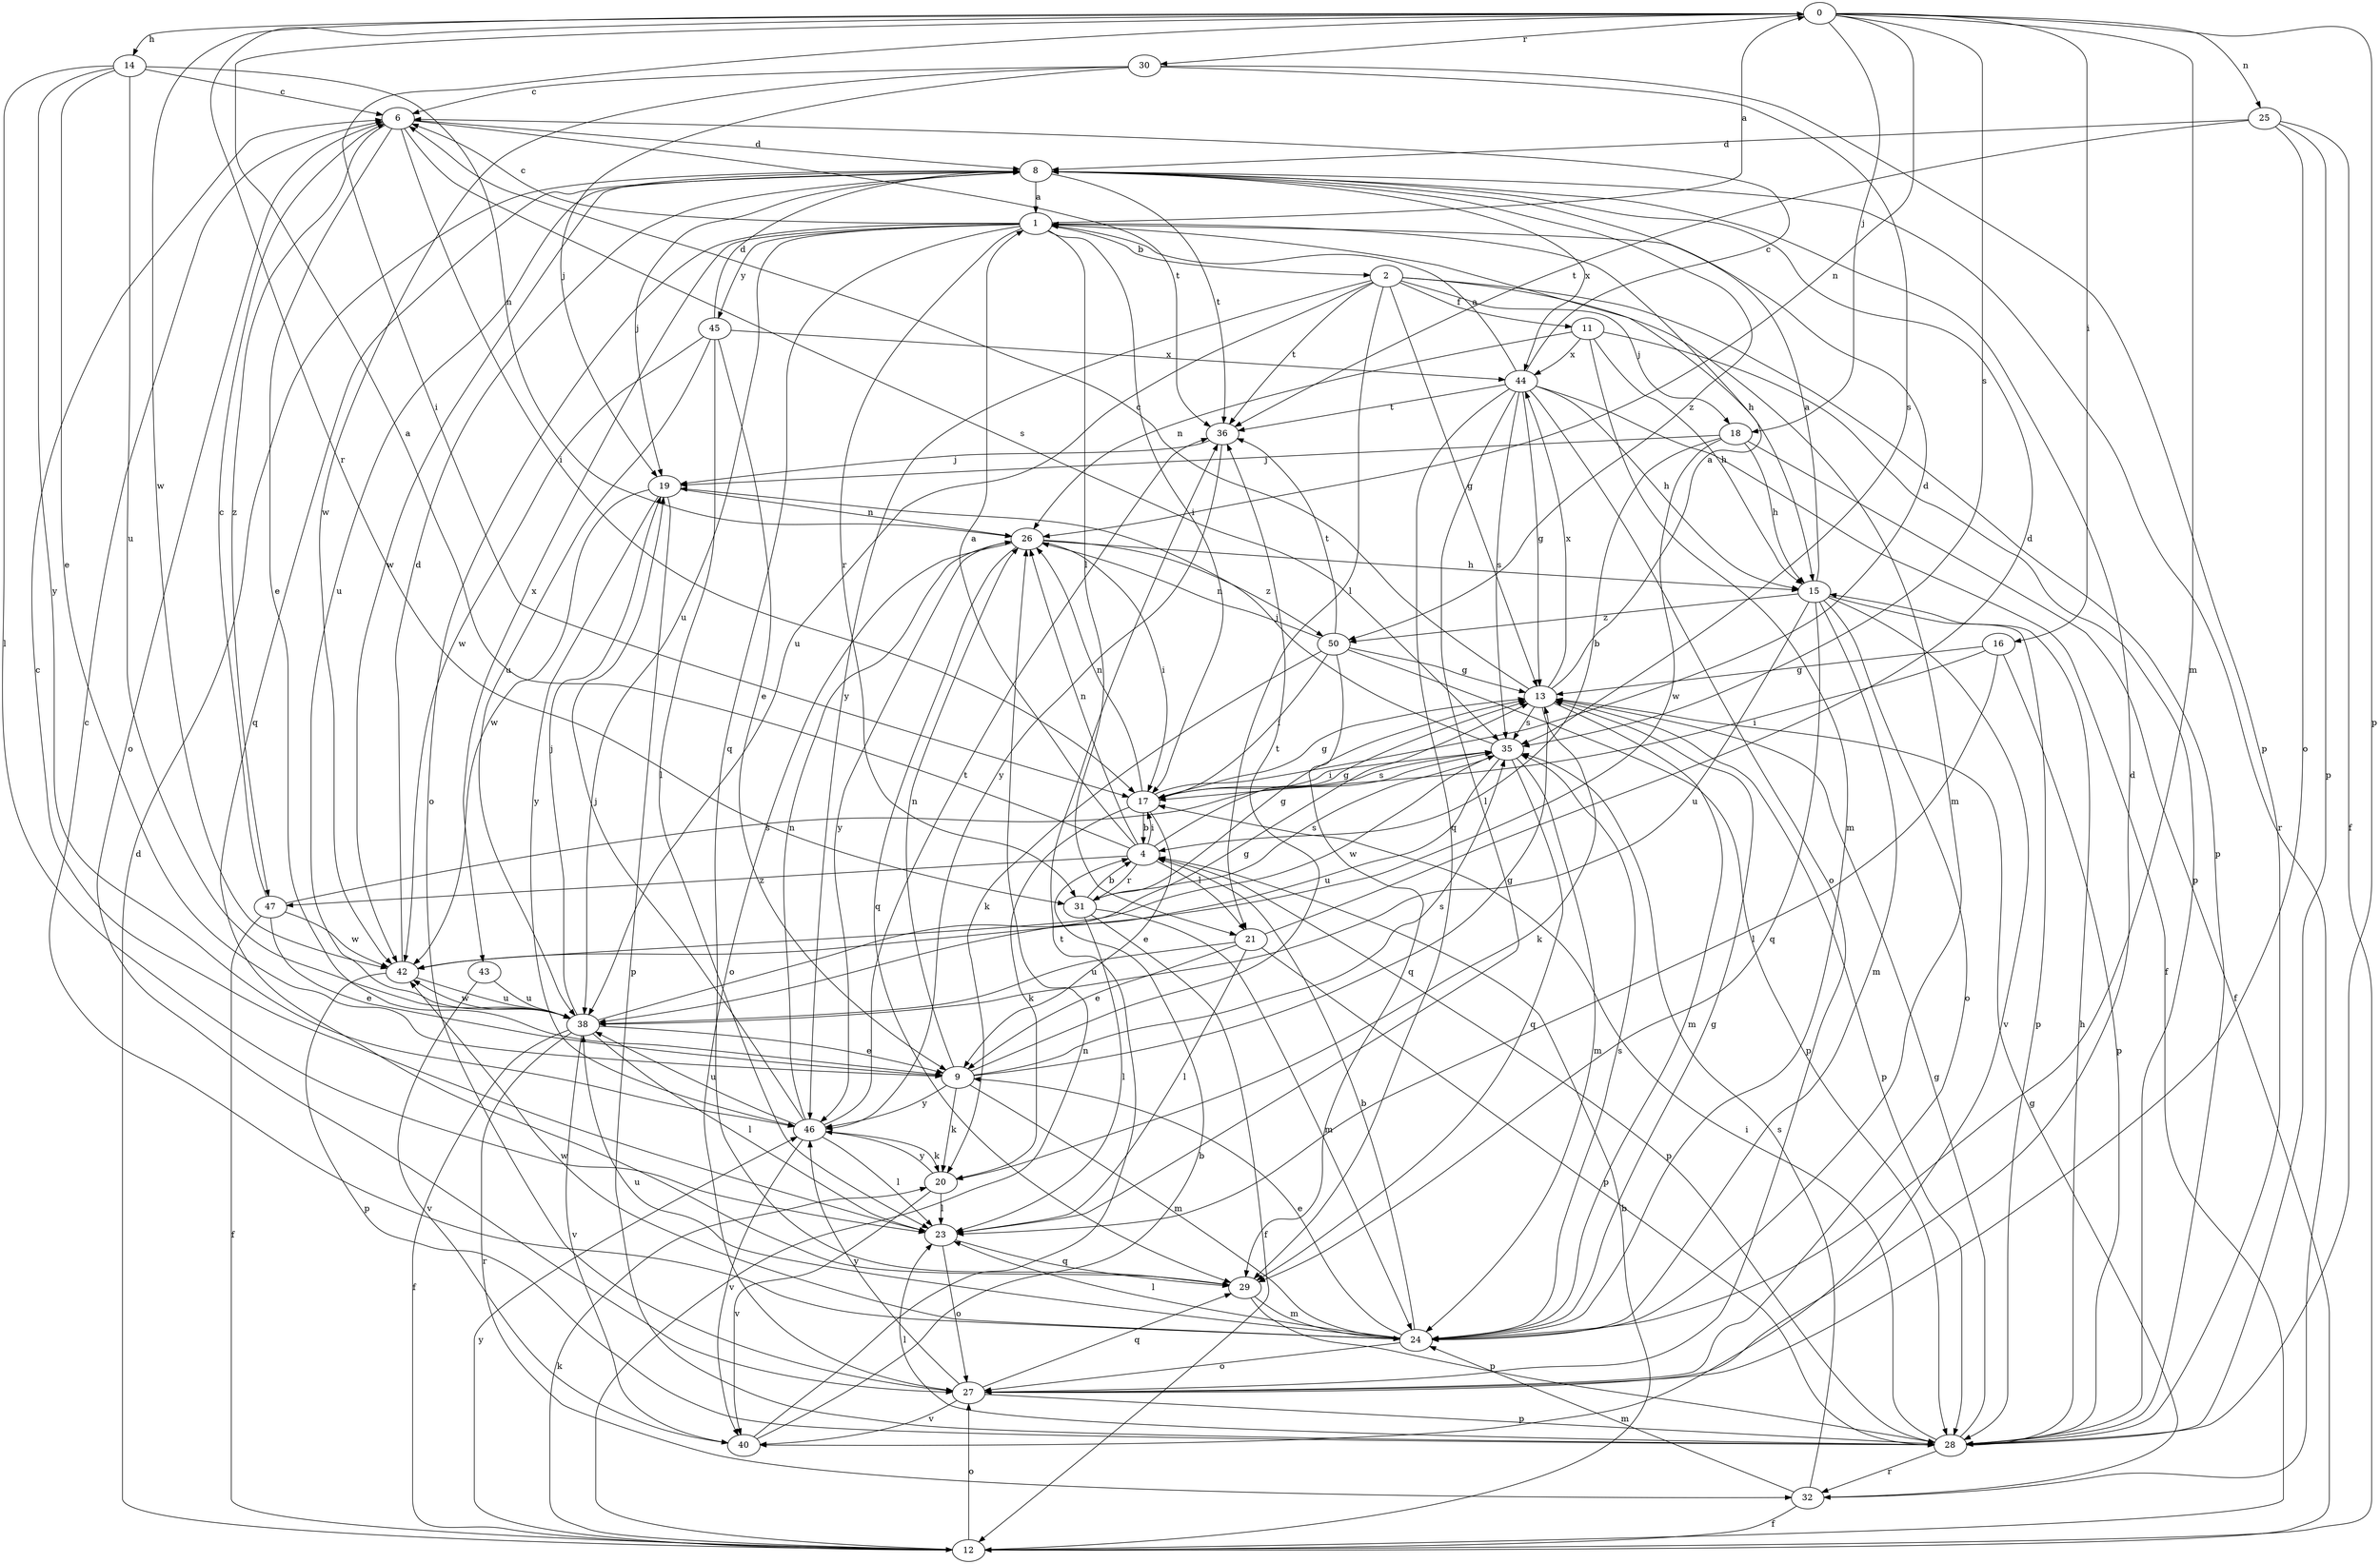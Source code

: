 strict digraph  {
0;
1;
2;
4;
6;
8;
9;
11;
12;
13;
14;
15;
16;
17;
18;
19;
20;
21;
23;
24;
25;
26;
27;
28;
29;
30;
31;
32;
35;
36;
38;
40;
42;
43;
44;
45;
46;
47;
50;
0 -> 14  [label=h];
0 -> 16  [label=i];
0 -> 17  [label=i];
0 -> 18  [label=j];
0 -> 24  [label=m];
0 -> 25  [label=n];
0 -> 26  [label=n];
0 -> 28  [label=p];
0 -> 30  [label=r];
0 -> 31  [label=r];
0 -> 35  [label=s];
0 -> 42  [label=w];
1 -> 0  [label=a];
1 -> 2  [label=b];
1 -> 6  [label=c];
1 -> 15  [label=h];
1 -> 17  [label=i];
1 -> 21  [label=l];
1 -> 27  [label=o];
1 -> 29  [label=q];
1 -> 31  [label=r];
1 -> 38  [label=u];
1 -> 43  [label=x];
1 -> 45  [label=y];
2 -> 11  [label=f];
2 -> 13  [label=g];
2 -> 18  [label=j];
2 -> 21  [label=l];
2 -> 24  [label=m];
2 -> 28  [label=p];
2 -> 36  [label=t];
2 -> 38  [label=u];
2 -> 46  [label=y];
4 -> 0  [label=a];
4 -> 1  [label=a];
4 -> 13  [label=g];
4 -> 17  [label=i];
4 -> 21  [label=l];
4 -> 26  [label=n];
4 -> 28  [label=p];
4 -> 31  [label=r];
4 -> 47  [label=z];
6 -> 8  [label=d];
6 -> 9  [label=e];
6 -> 17  [label=i];
6 -> 27  [label=o];
6 -> 35  [label=s];
6 -> 36  [label=t];
6 -> 47  [label=z];
8 -> 1  [label=a];
8 -> 19  [label=j];
8 -> 29  [label=q];
8 -> 32  [label=r];
8 -> 36  [label=t];
8 -> 38  [label=u];
8 -> 42  [label=w];
8 -> 44  [label=x];
8 -> 50  [label=z];
9 -> 13  [label=g];
9 -> 20  [label=k];
9 -> 24  [label=m];
9 -> 26  [label=n];
9 -> 35  [label=s];
9 -> 36  [label=t];
9 -> 46  [label=y];
11 -> 15  [label=h];
11 -> 24  [label=m];
11 -> 26  [label=n];
11 -> 28  [label=p];
11 -> 44  [label=x];
12 -> 4  [label=b];
12 -> 8  [label=d];
12 -> 20  [label=k];
12 -> 26  [label=n];
12 -> 27  [label=o];
12 -> 46  [label=y];
13 -> 1  [label=a];
13 -> 6  [label=c];
13 -> 20  [label=k];
13 -> 24  [label=m];
13 -> 28  [label=p];
13 -> 35  [label=s];
13 -> 44  [label=x];
14 -> 6  [label=c];
14 -> 9  [label=e];
14 -> 23  [label=l];
14 -> 26  [label=n];
14 -> 38  [label=u];
14 -> 46  [label=y];
15 -> 1  [label=a];
15 -> 24  [label=m];
15 -> 27  [label=o];
15 -> 28  [label=p];
15 -> 29  [label=q];
15 -> 38  [label=u];
15 -> 40  [label=v];
15 -> 50  [label=z];
16 -> 13  [label=g];
16 -> 17  [label=i];
16 -> 23  [label=l];
16 -> 28  [label=p];
17 -> 4  [label=b];
17 -> 8  [label=d];
17 -> 9  [label=e];
17 -> 13  [label=g];
17 -> 20  [label=k];
17 -> 26  [label=n];
17 -> 35  [label=s];
18 -> 4  [label=b];
18 -> 12  [label=f];
18 -> 15  [label=h];
18 -> 19  [label=j];
18 -> 42  [label=w];
19 -> 26  [label=n];
19 -> 28  [label=p];
19 -> 42  [label=w];
19 -> 46  [label=y];
20 -> 23  [label=l];
20 -> 40  [label=v];
20 -> 46  [label=y];
21 -> 8  [label=d];
21 -> 9  [label=e];
21 -> 23  [label=l];
21 -> 28  [label=p];
21 -> 38  [label=u];
23 -> 6  [label=c];
23 -> 27  [label=o];
23 -> 29  [label=q];
24 -> 4  [label=b];
24 -> 6  [label=c];
24 -> 9  [label=e];
24 -> 13  [label=g];
24 -> 23  [label=l];
24 -> 27  [label=o];
24 -> 35  [label=s];
24 -> 38  [label=u];
24 -> 42  [label=w];
25 -> 8  [label=d];
25 -> 12  [label=f];
25 -> 27  [label=o];
25 -> 28  [label=p];
25 -> 36  [label=t];
26 -> 15  [label=h];
26 -> 17  [label=i];
26 -> 27  [label=o];
26 -> 29  [label=q];
26 -> 46  [label=y];
26 -> 50  [label=z];
27 -> 8  [label=d];
27 -> 28  [label=p];
27 -> 29  [label=q];
27 -> 40  [label=v];
27 -> 46  [label=y];
28 -> 13  [label=g];
28 -> 15  [label=h];
28 -> 17  [label=i];
28 -> 23  [label=l];
28 -> 32  [label=r];
29 -> 24  [label=m];
29 -> 28  [label=p];
30 -> 6  [label=c];
30 -> 19  [label=j];
30 -> 28  [label=p];
30 -> 35  [label=s];
30 -> 42  [label=w];
31 -> 4  [label=b];
31 -> 12  [label=f];
31 -> 13  [label=g];
31 -> 23  [label=l];
31 -> 24  [label=m];
31 -> 35  [label=s];
32 -> 12  [label=f];
32 -> 13  [label=g];
32 -> 24  [label=m];
32 -> 35  [label=s];
35 -> 17  [label=i];
35 -> 19  [label=j];
35 -> 24  [label=m];
35 -> 29  [label=q];
35 -> 38  [label=u];
35 -> 42  [label=w];
36 -> 19  [label=j];
36 -> 46  [label=y];
38 -> 9  [label=e];
38 -> 12  [label=f];
38 -> 13  [label=g];
38 -> 19  [label=j];
38 -> 23  [label=l];
38 -> 32  [label=r];
38 -> 40  [label=v];
38 -> 42  [label=w];
40 -> 4  [label=b];
40 -> 36  [label=t];
42 -> 8  [label=d];
42 -> 28  [label=p];
42 -> 38  [label=u];
43 -> 38  [label=u];
43 -> 40  [label=v];
44 -> 1  [label=a];
44 -> 6  [label=c];
44 -> 12  [label=f];
44 -> 13  [label=g];
44 -> 15  [label=h];
44 -> 23  [label=l];
44 -> 27  [label=o];
44 -> 29  [label=q];
44 -> 35  [label=s];
44 -> 36  [label=t];
45 -> 8  [label=d];
45 -> 9  [label=e];
45 -> 23  [label=l];
45 -> 38  [label=u];
45 -> 42  [label=w];
45 -> 44  [label=x];
46 -> 19  [label=j];
46 -> 20  [label=k];
46 -> 23  [label=l];
46 -> 26  [label=n];
46 -> 36  [label=t];
46 -> 38  [label=u];
46 -> 40  [label=v];
47 -> 6  [label=c];
47 -> 9  [label=e];
47 -> 12  [label=f];
47 -> 35  [label=s];
47 -> 42  [label=w];
50 -> 13  [label=g];
50 -> 17  [label=i];
50 -> 20  [label=k];
50 -> 26  [label=n];
50 -> 28  [label=p];
50 -> 29  [label=q];
50 -> 36  [label=t];
}
